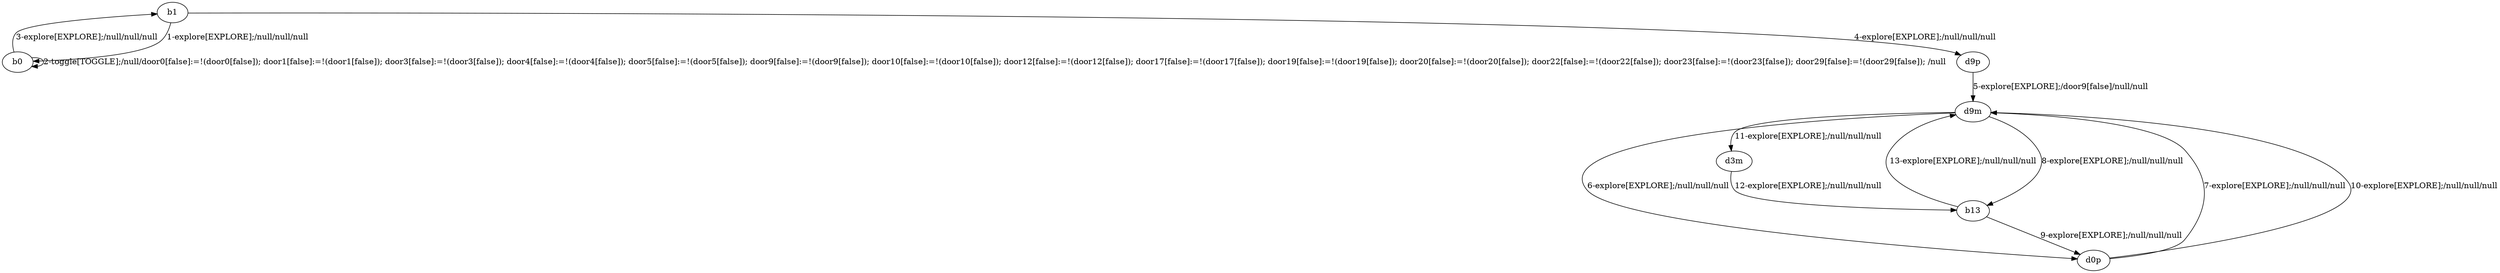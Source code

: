 # Total number of goals covered by this test: 1
# b13 --> d9m

digraph g {
"b1" -> "b0" [label = "1-explore[EXPLORE];/null/null/null"];
"b0" -> "b0" [label = "2-toggle[TOGGLE];/null/door0[false]:=!(door0[false]); door1[false]:=!(door1[false]); door3[false]:=!(door3[false]); door4[false]:=!(door4[false]); door5[false]:=!(door5[false]); door9[false]:=!(door9[false]); door10[false]:=!(door10[false]); door12[false]:=!(door12[false]); door17[false]:=!(door17[false]); door19[false]:=!(door19[false]); door20[false]:=!(door20[false]); door22[false]:=!(door22[false]); door23[false]:=!(door23[false]); door29[false]:=!(door29[false]); /null"];
"b0" -> "b1" [label = "3-explore[EXPLORE];/null/null/null"];
"b1" -> "d9p" [label = "4-explore[EXPLORE];/null/null/null"];
"d9p" -> "d9m" [label = "5-explore[EXPLORE];/door9[false]/null/null"];
"d9m" -> "d0p" [label = "6-explore[EXPLORE];/null/null/null"];
"d0p" -> "d9m" [label = "7-explore[EXPLORE];/null/null/null"];
"d9m" -> "b13" [label = "8-explore[EXPLORE];/null/null/null"];
"b13" -> "d0p" [label = "9-explore[EXPLORE];/null/null/null"];
"d0p" -> "d9m" [label = "10-explore[EXPLORE];/null/null/null"];
"d9m" -> "d3m" [label = "11-explore[EXPLORE];/null/null/null"];
"d3m" -> "b13" [label = "12-explore[EXPLORE];/null/null/null"];
"b13" -> "d9m" [label = "13-explore[EXPLORE];/null/null/null"];
}